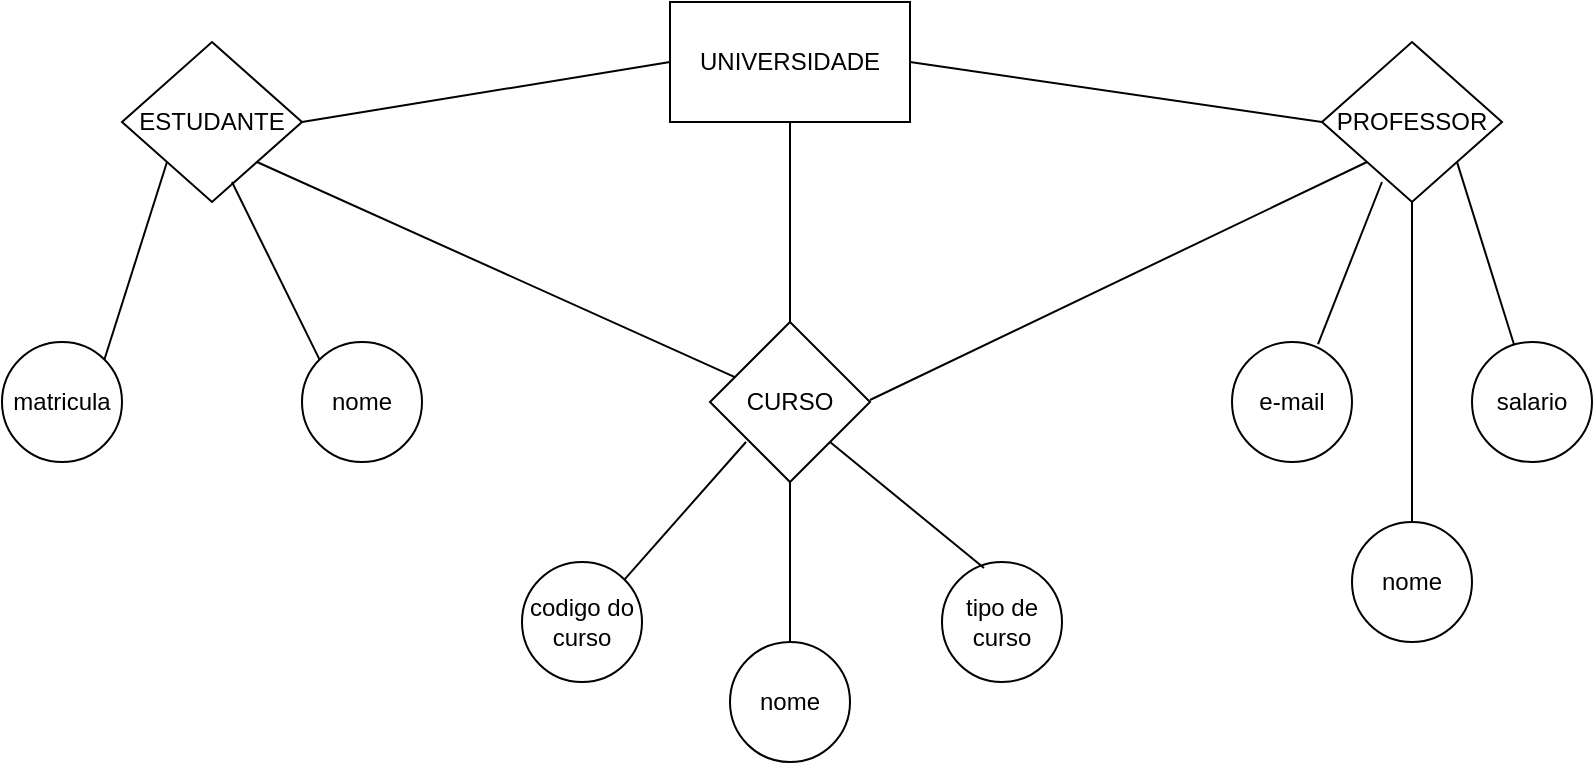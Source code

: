<mxfile version="24.4.6" type="device">
  <diagram name="Página-1" id="oLcNaSpRR32SJvCwvY3e">
    <mxGraphModel dx="954" dy="600" grid="1" gridSize="10" guides="1" tooltips="1" connect="1" arrows="1" fold="1" page="1" pageScale="1" pageWidth="827" pageHeight="1169" math="0" shadow="0">
      <root>
        <mxCell id="0" />
        <mxCell id="1" parent="0" />
        <mxCell id="XvFSRyk43RKfjGSmVcVf-1" value="ESTUDANTE" style="rhombus;whiteSpace=wrap;html=1;" vertex="1" parent="1">
          <mxGeometry x="80" y="50" width="90" height="80" as="geometry" />
        </mxCell>
        <mxCell id="XvFSRyk43RKfjGSmVcVf-2" value="CURSO" style="rhombus;whiteSpace=wrap;html=1;" vertex="1" parent="1">
          <mxGeometry x="374" y="190" width="80" height="80" as="geometry" />
        </mxCell>
        <mxCell id="XvFSRyk43RKfjGSmVcVf-3" value="PROFESSOR" style="rhombus;whiteSpace=wrap;html=1;" vertex="1" parent="1">
          <mxGeometry x="680" y="50" width="90" height="80" as="geometry" />
        </mxCell>
        <mxCell id="XvFSRyk43RKfjGSmVcVf-5" value="UNIVERSIDADE" style="rounded=0;whiteSpace=wrap;html=1;" vertex="1" parent="1">
          <mxGeometry x="354" y="30" width="120" height="60" as="geometry" />
        </mxCell>
        <mxCell id="XvFSRyk43RKfjGSmVcVf-9" value="" style="endArrow=none;html=1;rounded=0;entryX=0;entryY=0.5;entryDx=0;entryDy=0;exitX=1;exitY=0.5;exitDx=0;exitDy=0;" edge="1" parent="1" source="XvFSRyk43RKfjGSmVcVf-1" target="XvFSRyk43RKfjGSmVcVf-5">
          <mxGeometry width="50" height="50" relative="1" as="geometry">
            <mxPoint x="200" y="90" as="sourcePoint" />
            <mxPoint x="250" y="40" as="targetPoint" />
          </mxGeometry>
        </mxCell>
        <mxCell id="XvFSRyk43RKfjGSmVcVf-10" value="" style="endArrow=none;html=1;rounded=0;exitX=0.5;exitY=0;exitDx=0;exitDy=0;" edge="1" parent="1" source="XvFSRyk43RKfjGSmVcVf-2">
          <mxGeometry width="50" height="50" relative="1" as="geometry">
            <mxPoint x="364" y="140" as="sourcePoint" />
            <mxPoint x="414" y="90" as="targetPoint" />
          </mxGeometry>
        </mxCell>
        <mxCell id="XvFSRyk43RKfjGSmVcVf-12" value="" style="endArrow=none;html=1;rounded=0;entryX=0;entryY=0.5;entryDx=0;entryDy=0;" edge="1" parent="1" target="XvFSRyk43RKfjGSmVcVf-3">
          <mxGeometry width="50" height="50" relative="1" as="geometry">
            <mxPoint x="474" y="60" as="sourcePoint" />
            <mxPoint x="524" y="10" as="targetPoint" />
          </mxGeometry>
        </mxCell>
        <mxCell id="XvFSRyk43RKfjGSmVcVf-13" value="matricula" style="ellipse;whiteSpace=wrap;html=1;aspect=fixed;" vertex="1" parent="1">
          <mxGeometry x="20" y="200" width="60" height="60" as="geometry" />
        </mxCell>
        <mxCell id="XvFSRyk43RKfjGSmVcVf-15" value="nome" style="ellipse;whiteSpace=wrap;html=1;aspect=fixed;" vertex="1" parent="1">
          <mxGeometry x="170" y="200" width="60" height="60" as="geometry" />
        </mxCell>
        <mxCell id="XvFSRyk43RKfjGSmVcVf-16" value="" style="endArrow=none;html=1;rounded=0;entryX=1;entryY=1;entryDx=0;entryDy=0;" edge="1" parent="1" source="XvFSRyk43RKfjGSmVcVf-2" target="XvFSRyk43RKfjGSmVcVf-1">
          <mxGeometry width="50" height="50" relative="1" as="geometry">
            <mxPoint x="130" y="160" as="sourcePoint" />
            <mxPoint x="180" y="110" as="targetPoint" />
          </mxGeometry>
        </mxCell>
        <mxCell id="XvFSRyk43RKfjGSmVcVf-17" value="" style="endArrow=none;html=1;rounded=0;exitX=1;exitY=0;exitDx=0;exitDy=0;entryX=0;entryY=1;entryDx=0;entryDy=0;" edge="1" parent="1" source="XvFSRyk43RKfjGSmVcVf-13" target="XvFSRyk43RKfjGSmVcVf-1">
          <mxGeometry width="50" height="50" relative="1" as="geometry">
            <mxPoint x="90" y="160" as="sourcePoint" />
            <mxPoint x="140" y="110" as="targetPoint" />
          </mxGeometry>
        </mxCell>
        <mxCell id="XvFSRyk43RKfjGSmVcVf-18" value="" style="endArrow=none;html=1;rounded=0;exitX=0;exitY=0;exitDx=0;exitDy=0;entryX=0.611;entryY=0.875;entryDx=0;entryDy=0;entryPerimeter=0;" edge="1" parent="1" source="XvFSRyk43RKfjGSmVcVf-15" target="XvFSRyk43RKfjGSmVcVf-1">
          <mxGeometry width="50" height="50" relative="1" as="geometry">
            <mxPoint x="150" y="170" as="sourcePoint" />
            <mxPoint x="170" y="120" as="targetPoint" />
          </mxGeometry>
        </mxCell>
        <mxCell id="XvFSRyk43RKfjGSmVcVf-20" value="" style="endArrow=none;html=1;rounded=0;exitX=0;exitY=0;exitDx=0;exitDy=0;entryX=0;entryY=1;entryDx=0;entryDy=0;" edge="1" parent="1" target="XvFSRyk43RKfjGSmVcVf-3">
          <mxGeometry width="50" height="50" relative="1" as="geometry">
            <mxPoint x="454" y="229" as="sourcePoint" />
            <mxPoint x="410" y="140" as="targetPoint" />
          </mxGeometry>
        </mxCell>
        <mxCell id="XvFSRyk43RKfjGSmVcVf-22" value="salario" style="ellipse;whiteSpace=wrap;html=1;aspect=fixed;" vertex="1" parent="1">
          <mxGeometry x="755" y="200" width="60" height="60" as="geometry" />
        </mxCell>
        <mxCell id="XvFSRyk43RKfjGSmVcVf-23" value="e-mail" style="ellipse;whiteSpace=wrap;html=1;aspect=fixed;" vertex="1" parent="1">
          <mxGeometry x="635" y="200" width="60" height="60" as="geometry" />
        </mxCell>
        <mxCell id="XvFSRyk43RKfjGSmVcVf-24" value="nome" style="ellipse;whiteSpace=wrap;html=1;aspect=fixed;" vertex="1" parent="1">
          <mxGeometry x="695" y="290" width="60" height="60" as="geometry" />
        </mxCell>
        <mxCell id="XvFSRyk43RKfjGSmVcVf-25" value="" style="endArrow=none;html=1;rounded=0;exitX=0.5;exitY=0;exitDx=0;exitDy=0;entryX=0.5;entryY=1;entryDx=0;entryDy=0;" edge="1" parent="1" source="XvFSRyk43RKfjGSmVcVf-24" target="XvFSRyk43RKfjGSmVcVf-3">
          <mxGeometry width="50" height="50" relative="1" as="geometry">
            <mxPoint x="680" y="180" as="sourcePoint" />
            <mxPoint x="730" y="130" as="targetPoint" />
          </mxGeometry>
        </mxCell>
        <mxCell id="XvFSRyk43RKfjGSmVcVf-26" value="" style="endArrow=none;html=1;rounded=0;entryX=1;entryY=1;entryDx=0;entryDy=0;" edge="1" parent="1" source="XvFSRyk43RKfjGSmVcVf-22" target="XvFSRyk43RKfjGSmVcVf-3">
          <mxGeometry width="50" height="50" relative="1" as="geometry">
            <mxPoint x="735" y="300" as="sourcePoint" />
            <mxPoint x="735" y="140" as="targetPoint" />
          </mxGeometry>
        </mxCell>
        <mxCell id="XvFSRyk43RKfjGSmVcVf-27" value="" style="endArrow=none;html=1;rounded=0;exitX=0.717;exitY=0.017;exitDx=0;exitDy=0;entryX=0.333;entryY=0.875;entryDx=0;entryDy=0;entryPerimeter=0;exitPerimeter=0;" edge="1" parent="1" source="XvFSRyk43RKfjGSmVcVf-23" target="XvFSRyk43RKfjGSmVcVf-3">
          <mxGeometry width="50" height="50" relative="1" as="geometry">
            <mxPoint x="745" y="310" as="sourcePoint" />
            <mxPoint x="745" y="150" as="targetPoint" />
          </mxGeometry>
        </mxCell>
        <mxCell id="XvFSRyk43RKfjGSmVcVf-29" value="tipo de curso" style="ellipse;whiteSpace=wrap;html=1;aspect=fixed;" vertex="1" parent="1">
          <mxGeometry x="490" y="310" width="60" height="60" as="geometry" />
        </mxCell>
        <mxCell id="XvFSRyk43RKfjGSmVcVf-30" value="nome" style="ellipse;whiteSpace=wrap;html=1;aspect=fixed;" vertex="1" parent="1">
          <mxGeometry x="384" y="350" width="60" height="60" as="geometry" />
        </mxCell>
        <mxCell id="XvFSRyk43RKfjGSmVcVf-31" value="codigo do curso" style="ellipse;whiteSpace=wrap;html=1;aspect=fixed;" vertex="1" parent="1">
          <mxGeometry x="280" y="310" width="60" height="60" as="geometry" />
        </mxCell>
        <mxCell id="XvFSRyk43RKfjGSmVcVf-32" value="" style="endArrow=none;html=1;rounded=0;exitX=1;exitY=0;exitDx=0;exitDy=0;entryX=0.333;entryY=0.875;entryDx=0;entryDy=0;entryPerimeter=0;" edge="1" parent="1" source="XvFSRyk43RKfjGSmVcVf-31">
          <mxGeometry width="50" height="50" relative="1" as="geometry">
            <mxPoint x="360" y="331" as="sourcePoint" />
            <mxPoint x="392" y="250" as="targetPoint" />
          </mxGeometry>
        </mxCell>
        <mxCell id="XvFSRyk43RKfjGSmVcVf-33" value="" style="endArrow=none;html=1;rounded=0;exitX=0.35;exitY=0.05;exitDx=0;exitDy=0;entryX=1;entryY=1;entryDx=0;entryDy=0;exitPerimeter=0;" edge="1" parent="1" source="XvFSRyk43RKfjGSmVcVf-29" target="XvFSRyk43RKfjGSmVcVf-2">
          <mxGeometry width="50" height="50" relative="1" as="geometry">
            <mxPoint x="490" y="319" as="sourcePoint" />
            <mxPoint x="551" y="250" as="targetPoint" />
          </mxGeometry>
        </mxCell>
        <mxCell id="XvFSRyk43RKfjGSmVcVf-34" value="" style="endArrow=none;html=1;rounded=0;exitX=0.5;exitY=0;exitDx=0;exitDy=0;entryX=0.5;entryY=1;entryDx=0;entryDy=0;" edge="1" parent="1" source="XvFSRyk43RKfjGSmVcVf-30" target="XvFSRyk43RKfjGSmVcVf-2">
          <mxGeometry width="50" height="50" relative="1" as="geometry">
            <mxPoint x="351" y="339" as="sourcePoint" />
            <mxPoint x="412" y="270" as="targetPoint" />
          </mxGeometry>
        </mxCell>
      </root>
    </mxGraphModel>
  </diagram>
</mxfile>
